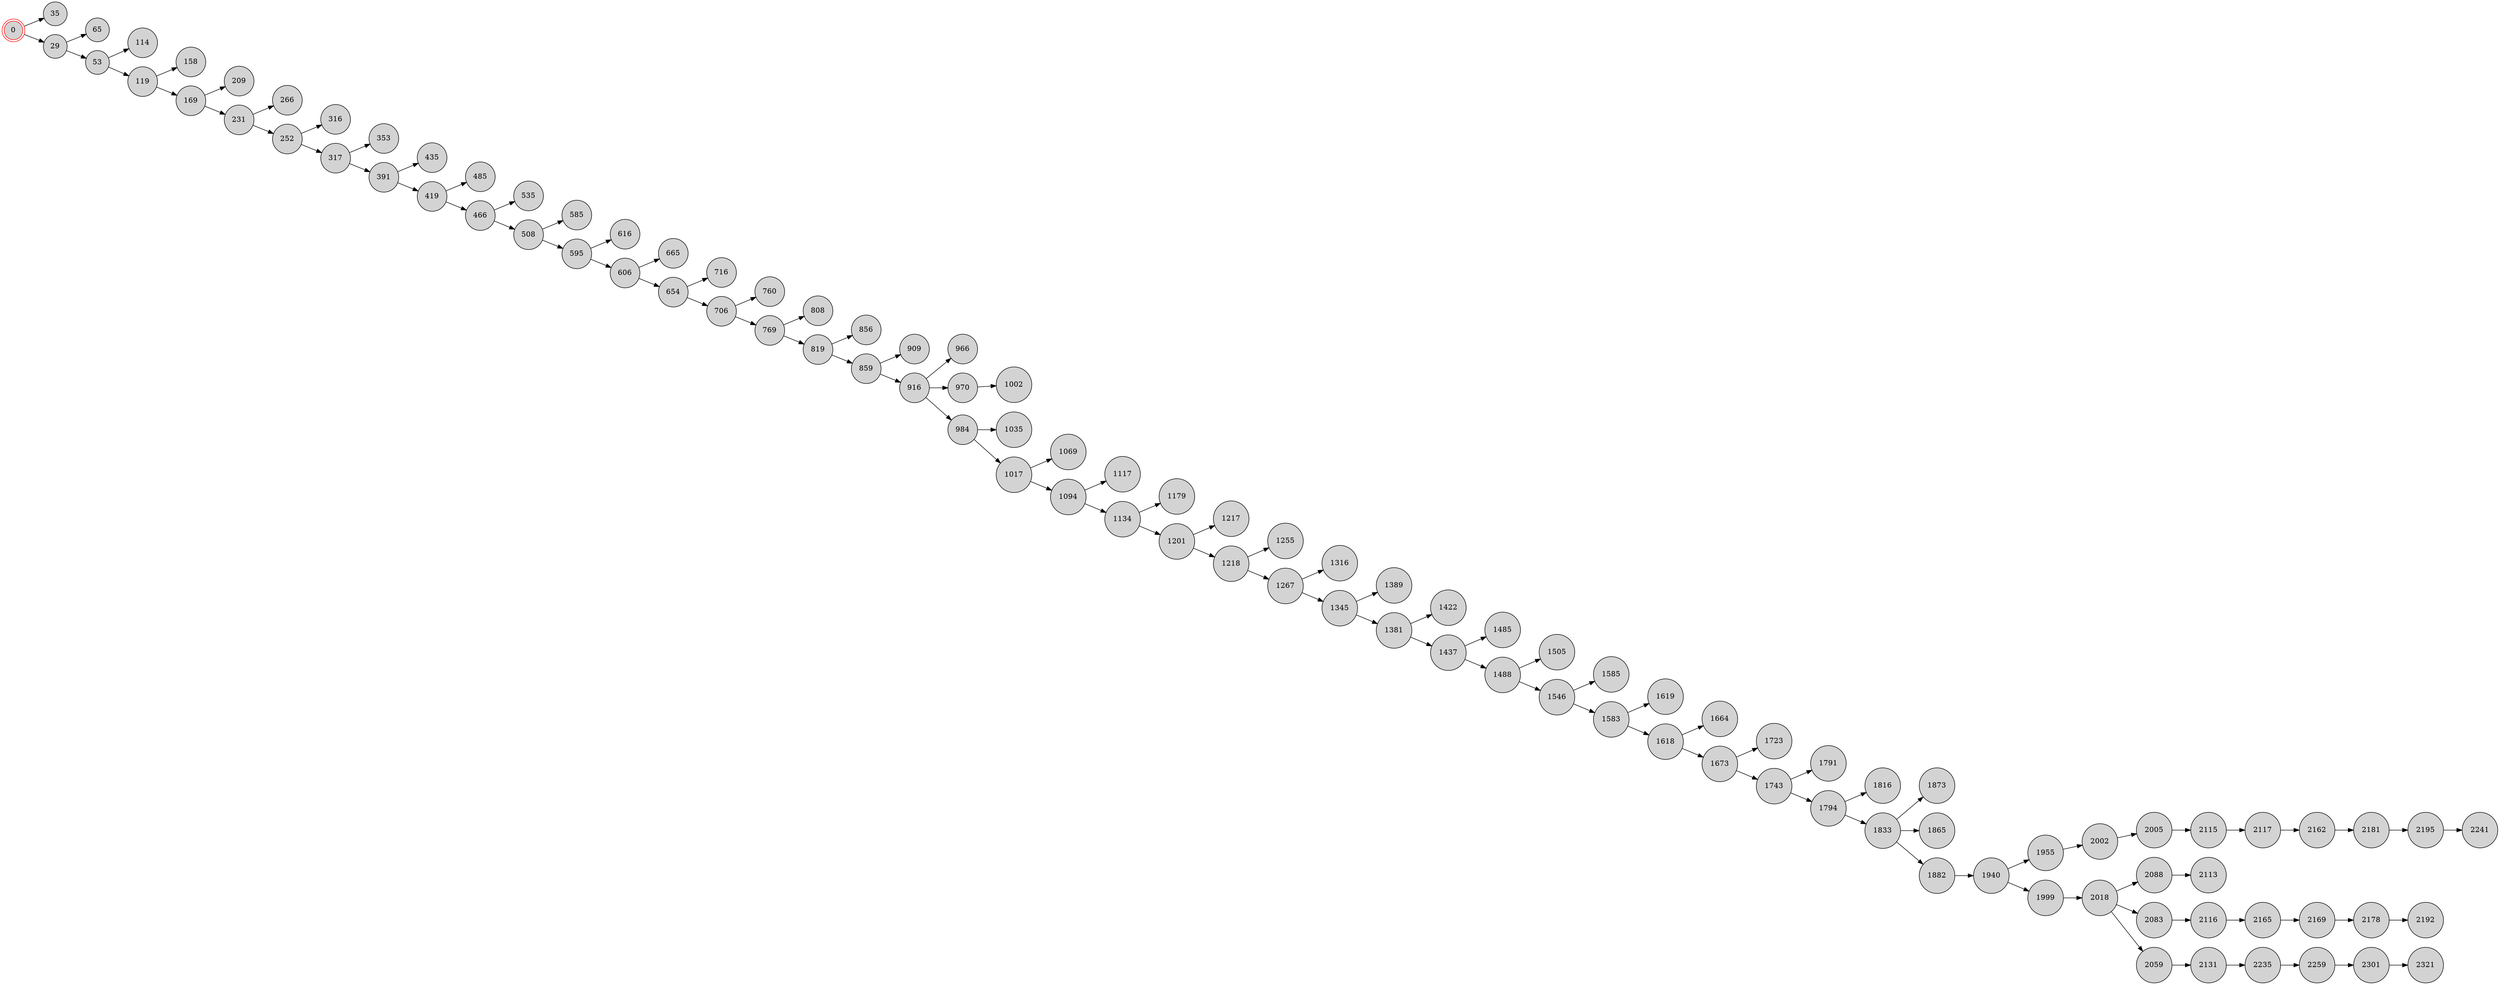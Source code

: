 digraph BlockchainTree {
    rankdir=LR;
    node [shape=circle, style=filled, fillcolor=lightgray];

    0 [shape=doublecircle, color=red];
    0 -> 35;
    0 -> 29;
    29 -> 65;
    29 -> 53;
    53 -> 114;
    53 -> 119;
    119 -> 158;
    119 -> 169;
    169 -> 209;
    169 -> 231;
    231 -> 266;
    231 -> 252;
    252 -> 316;
    252 -> 317;
    317 -> 353;
    317 -> 391;
    391 -> 435;
    391 -> 419;
    419 -> 485;
    419 -> 466;
    466 -> 535;
    466 -> 508;
    508 -> 585;
    508 -> 595;
    595 -> 616;
    595 -> 606;
    606 -> 665;
    606 -> 654;
    654 -> 716;
    654 -> 706;
    706 -> 760;
    706 -> 769;
    769 -> 808;
    769 -> 819;
    819 -> 856;
    819 -> 859;
    859 -> 909;
    859 -> 916;
    916 -> 966;
    916 -> 970;
    916 -> 984;
    984 -> 1035;
    970 -> 1002;
    984 -> 1017;
    1017 -> 1069;
    1017 -> 1094;
    1094 -> 1117;
    1094 -> 1134;
    1134 -> 1179;
    1134 -> 1201;
    1201 -> 1217;
    1201 -> 1218;
    1218 -> 1255;
    1218 -> 1267;
    1267 -> 1316;
    1267 -> 1345;
    1345 -> 1389;
    1345 -> 1381;
    1381 -> 1422;
    1381 -> 1437;
    1437 -> 1485;
    1437 -> 1488;
    1488 -> 1505;
    1488 -> 1546;
    1546 -> 1585;
    1546 -> 1583;
    1583 -> 1619;
    1583 -> 1618;
    1618 -> 1664;
    1618 -> 1673;
    1673 -> 1723;
    1673 -> 1743;
    1743 -> 1791;
    1743 -> 1794;
    1794 -> 1816;
    1794 -> 1833;
    1833 -> 1873;
    1833 -> 1865;
    1833 -> 1882;
    1882 -> 1940;
    1940 -> 1955;
    1955 -> 2002;
    2002 -> 2005;
    1940 -> 1999;
    1999 -> 2018;
    2018 -> 2088;
    2005 -> 2115;
    2018 -> 2083;
    2115 -> 2117;
    2018 -> 2059;
    2117 -> 2162;
    2088 -> 2113;
    2083 -> 2116;
    2116 -> 2165;
    2165 -> 2169;
    2162 -> 2181;
    2169 -> 2178;
    2181 -> 2195;
    2178 -> 2192;
    2059 -> 2131;
    2195 -> 2241;
    2131 -> 2235;
    2235 -> 2259;
    2259 -> 2301;
    2301 -> 2321;
}
